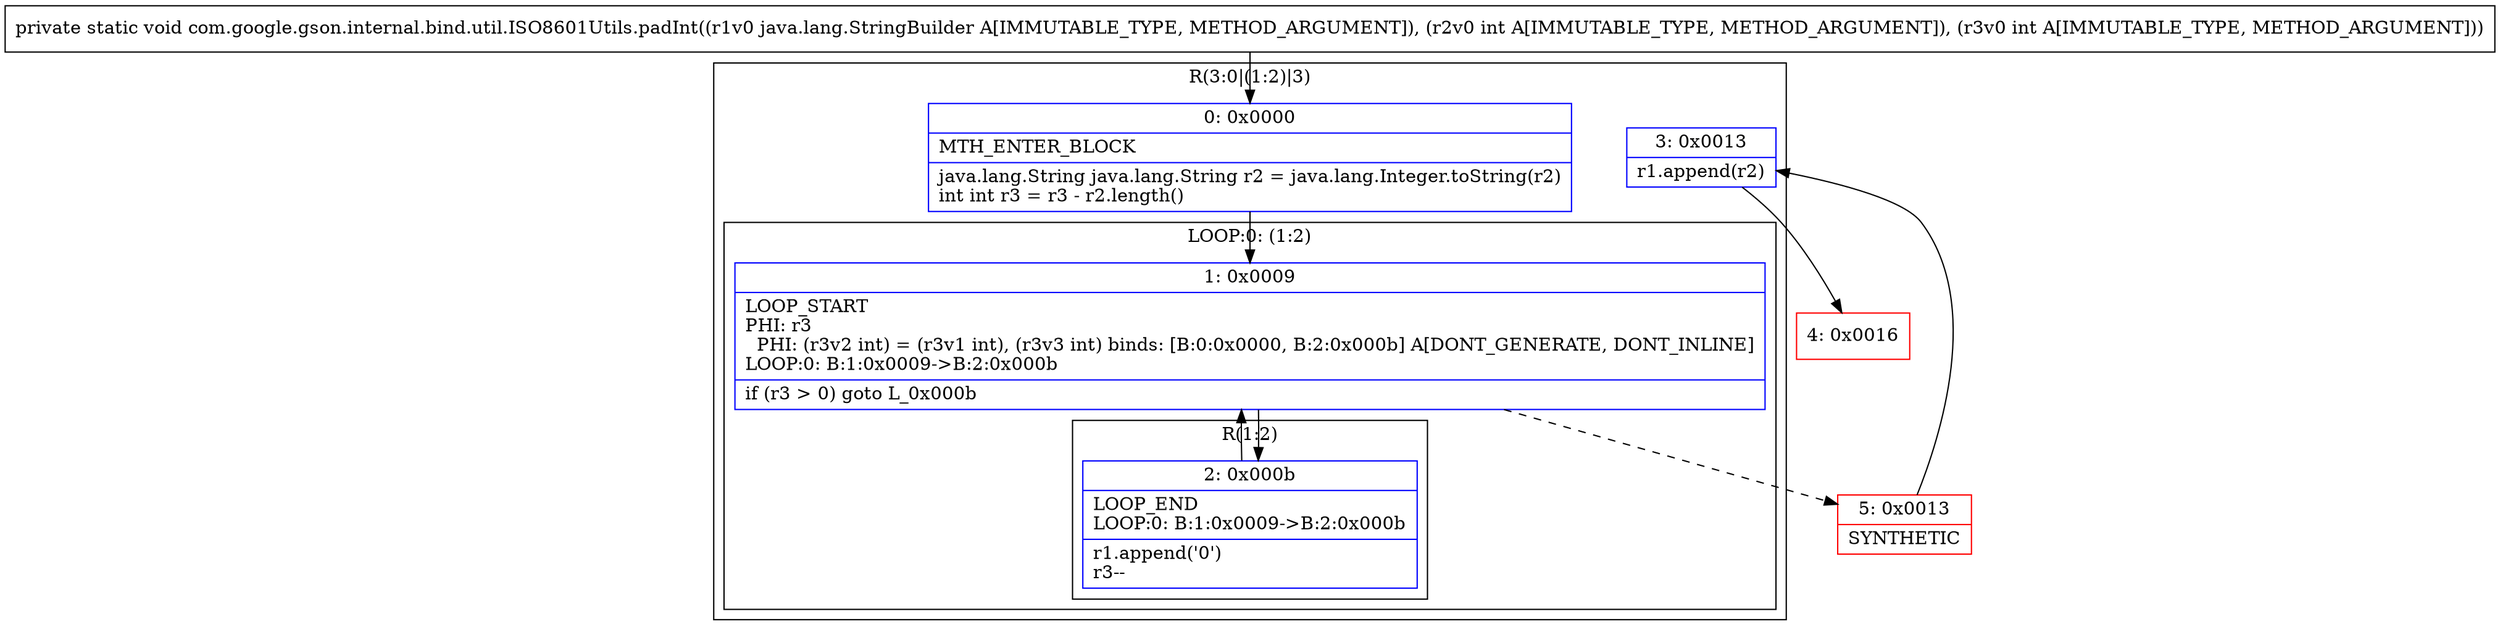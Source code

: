 digraph "CFG forcom.google.gson.internal.bind.util.ISO8601Utils.padInt(Ljava\/lang\/StringBuilder;II)V" {
subgraph cluster_Region_310910584 {
label = "R(3:0|(1:2)|3)";
node [shape=record,color=blue];
Node_0 [shape=record,label="{0\:\ 0x0000|MTH_ENTER_BLOCK\l|java.lang.String java.lang.String r2 = java.lang.Integer.toString(r2)\lint int r3 = r3 \- r2.length()\l}"];
subgraph cluster_LoopRegion_867212 {
label = "LOOP:0: (1:2)";
node [shape=record,color=blue];
Node_1 [shape=record,label="{1\:\ 0x0009|LOOP_START\lPHI: r3 \l  PHI: (r3v2 int) = (r3v1 int), (r3v3 int) binds: [B:0:0x0000, B:2:0x000b] A[DONT_GENERATE, DONT_INLINE]\lLOOP:0: B:1:0x0009\-\>B:2:0x000b\l|if (r3 \> 0) goto L_0x000b\l}"];
subgraph cluster_Region_775314064 {
label = "R(1:2)";
node [shape=record,color=blue];
Node_2 [shape=record,label="{2\:\ 0x000b|LOOP_END\lLOOP:0: B:1:0x0009\-\>B:2:0x000b\l|r1.append('0')\lr3\-\-\l}"];
}
}
Node_3 [shape=record,label="{3\:\ 0x0013|r1.append(r2)\l}"];
}
Node_4 [shape=record,color=red,label="{4\:\ 0x0016}"];
Node_5 [shape=record,color=red,label="{5\:\ 0x0013|SYNTHETIC\l}"];
MethodNode[shape=record,label="{private static void com.google.gson.internal.bind.util.ISO8601Utils.padInt((r1v0 java.lang.StringBuilder A[IMMUTABLE_TYPE, METHOD_ARGUMENT]), (r2v0 int A[IMMUTABLE_TYPE, METHOD_ARGUMENT]), (r3v0 int A[IMMUTABLE_TYPE, METHOD_ARGUMENT])) }"];
MethodNode -> Node_0;
Node_0 -> Node_1;
Node_1 -> Node_2;
Node_1 -> Node_5[style=dashed];
Node_2 -> Node_1;
Node_3 -> Node_4;
Node_5 -> Node_3;
}

